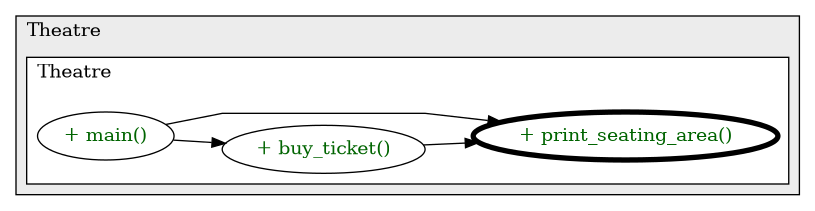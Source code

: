 @startuml

/' diagram meta data start
config=CallConfiguration;
{
  "rootMethod": "Theatre#print_seating_area(boolean[][])",
  "projectClassification": {
    "searchMode": "OpenProject", // OpenProject, AllProjects
    "includedProjects": "",
    "pathEndKeywords": "*.impl",
    "isClientPath": "",
    "isClientName": "",
    "isTestPath": "",
    "isTestName": "",
    "isMappingPath": "",
    "isMappingName": "",
    "isDataAccessPath": "",
    "isDataAccessName": "",
    "isDataStructurePath": "",
    "isDataStructureName": "",
    "isInterfaceStructuresPath": "",
    "isInterfaceStructuresName": "",
    "isEntryPointPath": "",
    "isEntryPointName": "",
    "treatFinalFieldsAsMandatory": false
  },
  "graphRestriction": {
    "classPackageExcludeFilter": "",
    "classPackageIncludeFilter": "",
    "classNameExcludeFilter": "",
    "classNameIncludeFilter": "",
    "methodNameExcludeFilter": "",
    "methodNameIncludeFilter": "",
    "removeByInheritance": "", // inheritance/annotation based filtering is done in a second step
    "removeByAnnotation": "",
    "removeByClassPackage": "", // cleanup the graph after inheritance/annotation based filtering is done
    "removeByClassName": "",
    "cutMappings": false,
    "cutEnum": true,
    "cutTests": true,
    "cutClient": true,
    "cutDataAccess": true,
    "cutInterfaceStructures": true,
    "cutDataStructures": true,
    "cutGetterAndSetter": true,
    "cutConstructors": true
  },
  "graphTraversal": {
    "forwardDepth": 3,
    "backwardDepth": 3,
    "classPackageExcludeFilter": "",
    "classPackageIncludeFilter": "",
    "classNameExcludeFilter": "",
    "classNameIncludeFilter": "",
    "methodNameExcludeFilter": "",
    "methodNameIncludeFilter": "",
    "hideMappings": false,
    "hideDataStructures": false,
    "hidePrivateMethods": true,
    "hideInterfaceCalls": true, // indirection: implementation -> interface (is hidden) -> implementation
    "onlyShowApplicationEntryPoints": false, // root node is included
    "useMethodCallsForStructureDiagram": "ForwardOnly" // ForwardOnly, BothDirections, No
  },
  "details": {
    "aggregation": "GroupByClass", // ByClass, GroupByClass, None
    "showMethodParametersTypes": false,
    "showMethodParametersNames": false,
    "showMethodReturnType": false,
    "showPackageLevels": 2,
    "showCallOrder": false,
    "edgeMode": "MethodsOnly", // TypesOnly, MethodsOnly, TypesAndMethods, MethodsAndDirectTypeUsage
    "showDetailedClassStructure": false
  },
  "rootClass": "Theatre",
  "extensionCallbackMethod": "" // qualified.class.name#methodName - signature: public static String method(String)
}
diagram meta data end '/



digraph g {
    rankdir="LR"
    splines=polyline
    

'nodes 
subgraph cluster_314610039 { 
   	label=Theatre
	labeljust=l
	fillcolor="#ececec"
	style=filled
   
   subgraph cluster_1096430592 { 
   	label=Theatre
	labeljust=l
	fillcolor=white
	style=filled
   
   Theatre314610039XXXbuy_ticket1834754452[
	label="+ buy_ticket()"
	style=filled
	fillcolor=white
	tooltip="Theatre

null"
	fontcolor=darkgreen
];

Theatre314610039XXXmain1859653459[
	label="+ main()"
	style=filled
	fillcolor=white
	tooltip="Theatre

null"
	fontcolor=darkgreen
];

Theatre314610039XXXprint_seating_area1834754452[
	label="+ print_seating_area()"
	style=filled
	fillcolor=white
	tooltip="Theatre

null"
	penwidth=4
	fontcolor=darkgreen
];
} 
} 

'edges    
Theatre314610039XXXbuy_ticket1834754452 -> Theatre314610039XXXprint_seating_area1834754452;
Theatre314610039XXXmain1859653459 -> Theatre314610039XXXbuy_ticket1834754452;
Theatre314610039XXXmain1859653459 -> Theatre314610039XXXprint_seating_area1834754452;
    
}
@enduml